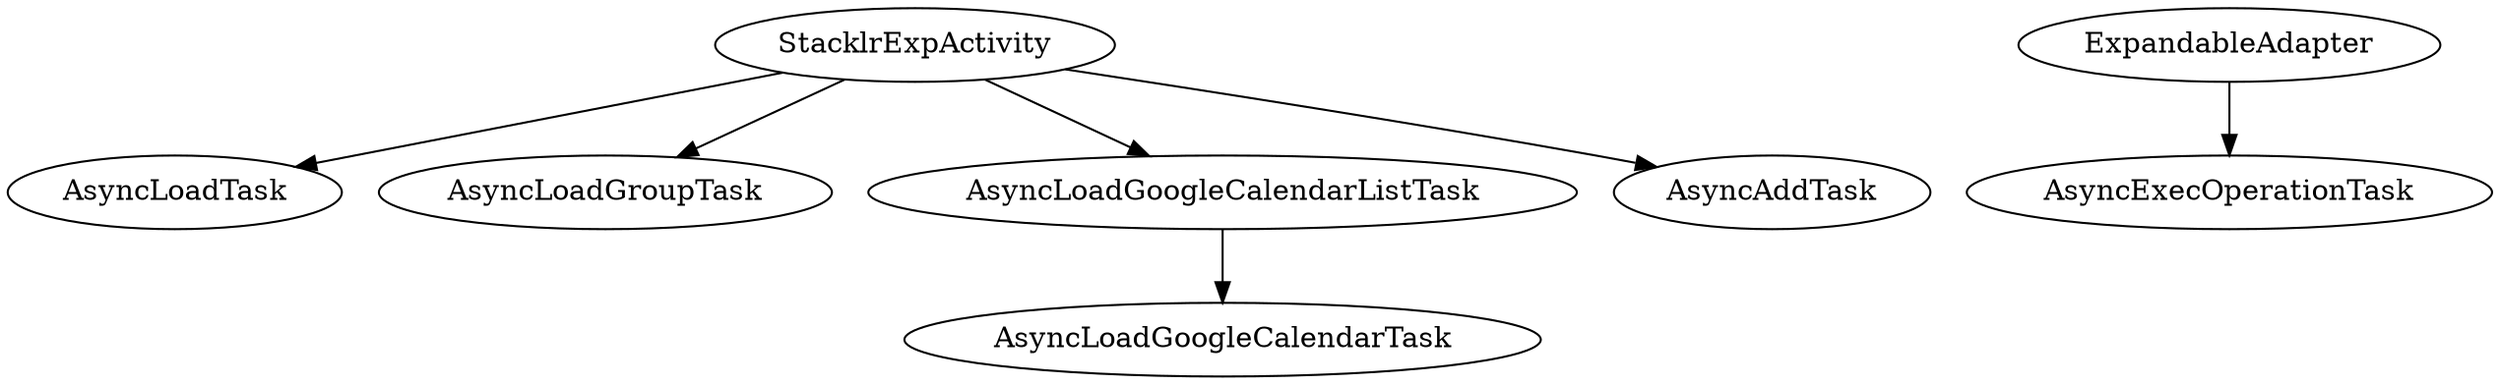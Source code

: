 digraph AsyncTasks {
      StacklrExpActivity -> AsyncLoadTask
      StacklrExpActivity -> AsyncLoadGroupTask
      StacklrExpActivity -> AsyncLoadGoogleCalendarListTask
      StacklrExpActivity -> AsyncAddTask
      AsyncLoadGoogleCalendarListTask -> AsyncLoadGoogleCalendarTask
      ExpandableAdapter -> AsyncExecOperationTask
}